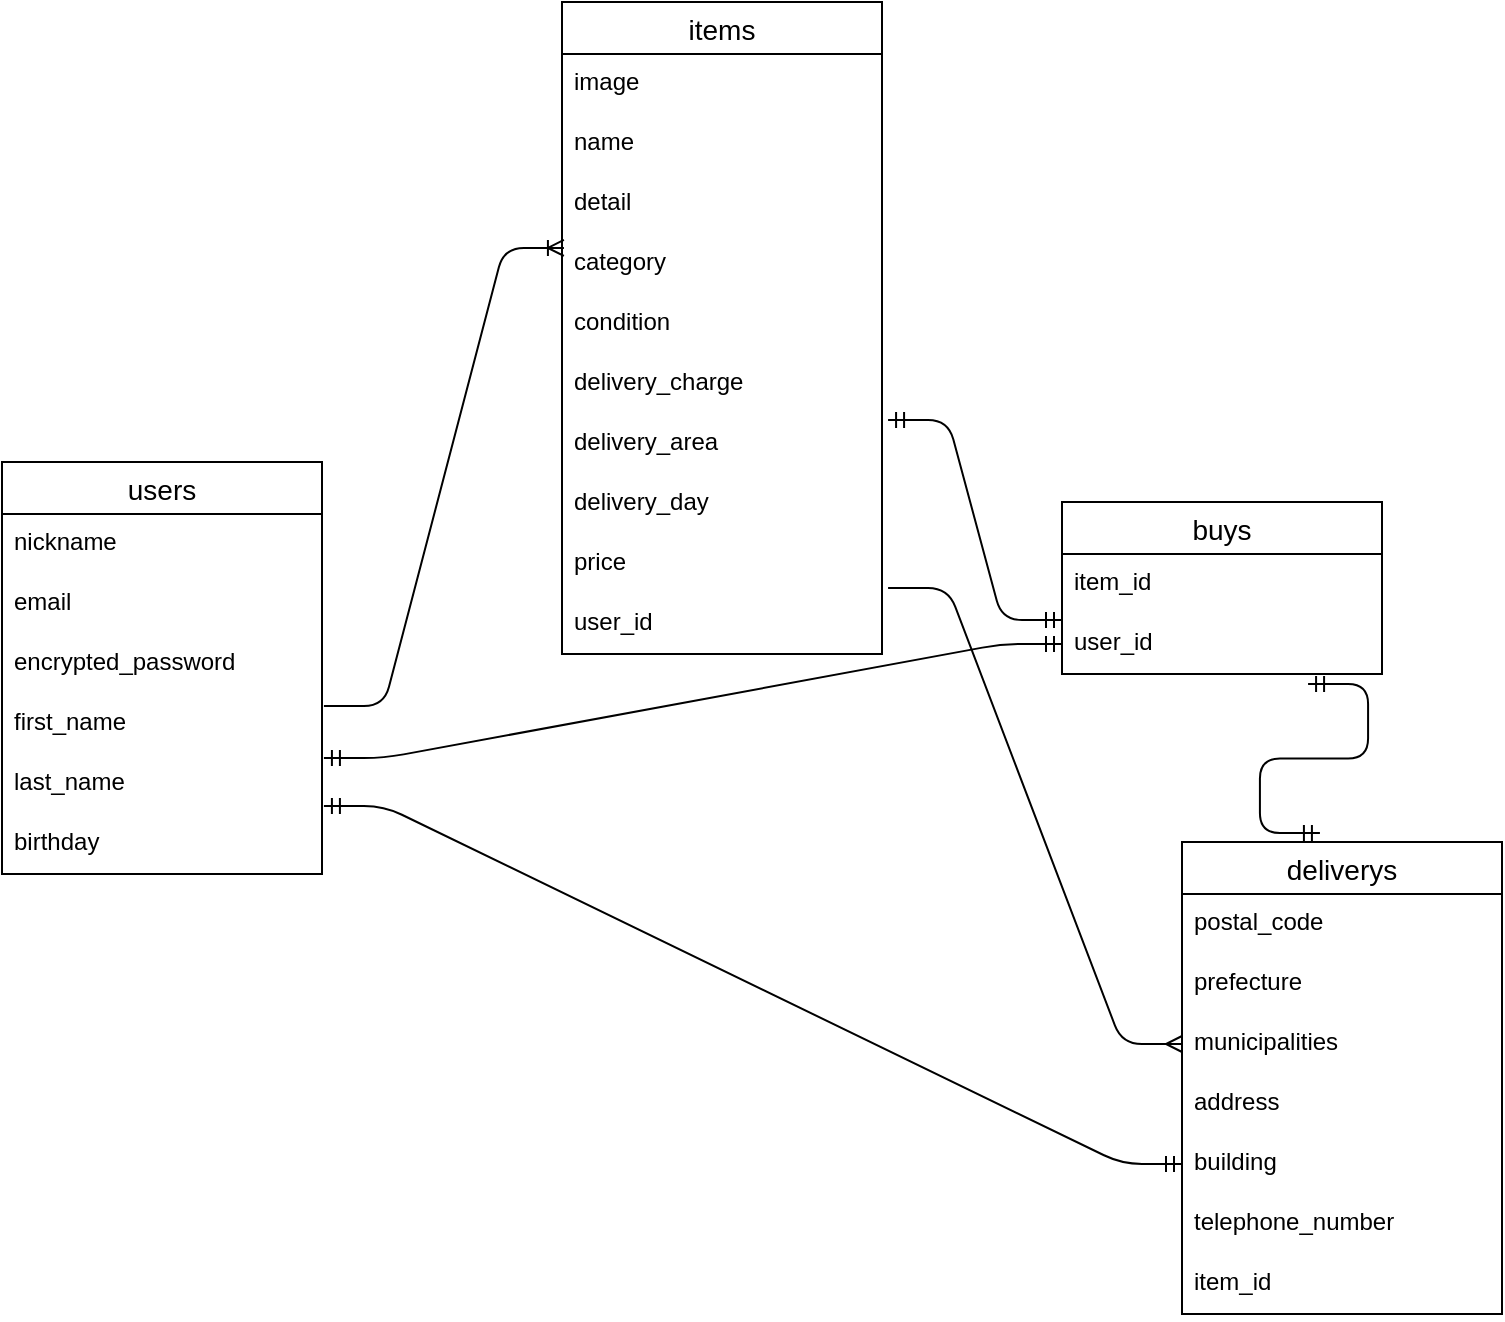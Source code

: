 <mxfile>
    <diagram id="45fqOOBXZiK_ut9zFNRQ" name="ページ1">
        <mxGraphModel dx="2412" dy="665" grid="1" gridSize="10" guides="1" tooltips="1" connect="1" arrows="1" fold="1" page="1" pageScale="1" pageWidth="827" pageHeight="1169" math="0" shadow="0">
            <root>
                <mxCell id="0"/>
                <mxCell id="1" parent="0"/>
                <mxCell id="7" value="users" style="swimlane;fontStyle=0;childLayout=stackLayout;horizontal=1;startSize=26;horizontalStack=0;resizeParent=1;resizeParentMax=0;resizeLast=0;collapsible=1;marginBottom=0;align=center;fontSize=14;" vertex="1" parent="1">
                    <mxGeometry x="-830" y="270" width="160" height="206" as="geometry"/>
                </mxCell>
                <mxCell id="8" value="nickname" style="text;strokeColor=none;fillColor=none;spacingLeft=4;spacingRight=4;overflow=hidden;rotatable=0;points=[[0,0.5],[1,0.5]];portConstraint=eastwest;fontSize=12;" vertex="1" parent="7">
                    <mxGeometry y="26" width="160" height="30" as="geometry"/>
                </mxCell>
                <mxCell id="9" value="email" style="text;strokeColor=none;fillColor=none;spacingLeft=4;spacingRight=4;overflow=hidden;rotatable=0;points=[[0,0.5],[1,0.5]];portConstraint=eastwest;fontSize=12;" vertex="1" parent="7">
                    <mxGeometry y="56" width="160" height="30" as="geometry"/>
                </mxCell>
                <mxCell id="39" value="encrypted_password" style="text;strokeColor=none;fillColor=none;spacingLeft=4;spacingRight=4;overflow=hidden;rotatable=0;points=[[0,0.5],[1,0.5]];portConstraint=eastwest;fontSize=12;" vertex="1" parent="7">
                    <mxGeometry y="86" width="160" height="30" as="geometry"/>
                </mxCell>
                <mxCell id="31" value="first_name&#10;" style="text;strokeColor=none;fillColor=none;spacingLeft=4;spacingRight=4;overflow=hidden;rotatable=0;points=[[0,0.5],[1,0.5]];portConstraint=eastwest;fontSize=12;" vertex="1" parent="7">
                    <mxGeometry y="116" width="160" height="30" as="geometry"/>
                </mxCell>
                <mxCell id="45" value="last_name" style="text;strokeColor=none;fillColor=none;spacingLeft=4;spacingRight=4;overflow=hidden;rotatable=0;points=[[0,0.5],[1,0.5]];portConstraint=eastwest;fontSize=12;" vertex="1" parent="7">
                    <mxGeometry y="146" width="160" height="30" as="geometry"/>
                </mxCell>
                <mxCell id="32" value="birthday" style="text;strokeColor=none;fillColor=none;spacingLeft=4;spacingRight=4;overflow=hidden;rotatable=0;points=[[0,0.5],[1,0.5]];portConstraint=eastwest;fontSize=12;" vertex="1" parent="7">
                    <mxGeometry y="176" width="160" height="30" as="geometry"/>
                </mxCell>
                <mxCell id="11" value="items" style="swimlane;fontStyle=0;childLayout=stackLayout;horizontal=1;startSize=26;horizontalStack=0;resizeParent=1;resizeParentMax=0;resizeLast=0;collapsible=1;marginBottom=0;align=center;fontSize=14;" vertex="1" parent="1">
                    <mxGeometry x="-550" y="40" width="160" height="326" as="geometry"/>
                </mxCell>
                <mxCell id="12" value="image" style="text;strokeColor=none;fillColor=none;spacingLeft=4;spacingRight=4;overflow=hidden;rotatable=0;points=[[0,0.5],[1,0.5]];portConstraint=eastwest;fontSize=12;" vertex="1" parent="11">
                    <mxGeometry y="26" width="160" height="30" as="geometry"/>
                </mxCell>
                <mxCell id="13" value="name" style="text;strokeColor=none;fillColor=none;spacingLeft=4;spacingRight=4;overflow=hidden;rotatable=0;points=[[0,0.5],[1,0.5]];portConstraint=eastwest;fontSize=12;" vertex="1" parent="11">
                    <mxGeometry y="56" width="160" height="30" as="geometry"/>
                </mxCell>
                <mxCell id="14" value="detail" style="text;strokeColor=none;fillColor=none;spacingLeft=4;spacingRight=4;overflow=hidden;rotatable=0;points=[[0,0.5],[1,0.5]];portConstraint=eastwest;fontSize=12;" vertex="1" parent="11">
                    <mxGeometry y="86" width="160" height="30" as="geometry"/>
                </mxCell>
                <mxCell id="40" value="category" style="text;strokeColor=none;fillColor=none;spacingLeft=4;spacingRight=4;overflow=hidden;rotatable=0;points=[[0,0.5],[1,0.5]];portConstraint=eastwest;fontSize=12;" vertex="1" parent="11">
                    <mxGeometry y="116" width="160" height="30" as="geometry"/>
                </mxCell>
                <mxCell id="43" value="condition" style="text;strokeColor=none;fillColor=none;spacingLeft=4;spacingRight=4;overflow=hidden;rotatable=0;points=[[0,0.5],[1,0.5]];portConstraint=eastwest;fontSize=12;" vertex="1" parent="11">
                    <mxGeometry y="146" width="160" height="30" as="geometry"/>
                </mxCell>
                <mxCell id="42" value="delivery_charge" style="text;strokeColor=none;fillColor=none;spacingLeft=4;spacingRight=4;overflow=hidden;rotatable=0;points=[[0,0.5],[1,0.5]];portConstraint=eastwest;fontSize=12;" vertex="1" parent="11">
                    <mxGeometry y="176" width="160" height="30" as="geometry"/>
                </mxCell>
                <mxCell id="44" value="delivery_area" style="text;strokeColor=none;fillColor=none;spacingLeft=4;spacingRight=4;overflow=hidden;rotatable=0;points=[[0,0.5],[1,0.5]];portConstraint=eastwest;fontSize=12;" vertex="1" parent="11">
                    <mxGeometry y="206" width="160" height="30" as="geometry"/>
                </mxCell>
                <mxCell id="41" value="delivery_day" style="text;strokeColor=none;fillColor=none;spacingLeft=4;spacingRight=4;overflow=hidden;rotatable=0;points=[[0,0.5],[1,0.5]];portConstraint=eastwest;fontSize=12;" vertex="1" parent="11">
                    <mxGeometry y="236" width="160" height="30" as="geometry"/>
                </mxCell>
                <mxCell id="37" value="price" style="text;strokeColor=none;fillColor=none;spacingLeft=4;spacingRight=4;overflow=hidden;rotatable=0;points=[[0,0.5],[1,0.5]];portConstraint=eastwest;fontSize=12;" vertex="1" parent="11">
                    <mxGeometry y="266" width="160" height="30" as="geometry"/>
                </mxCell>
                <mxCell id="50" value="user_id" style="text;strokeColor=none;fillColor=none;spacingLeft=4;spacingRight=4;overflow=hidden;rotatable=0;points=[[0,0.5],[1,0.5]];portConstraint=eastwest;fontSize=12;" vertex="1" parent="11">
                    <mxGeometry y="296" width="160" height="30" as="geometry"/>
                </mxCell>
                <mxCell id="15" value="deliverys" style="swimlane;fontStyle=0;childLayout=stackLayout;horizontal=1;startSize=26;horizontalStack=0;resizeParent=1;resizeParentMax=0;resizeLast=0;collapsible=1;marginBottom=0;align=center;fontSize=14;" vertex="1" parent="1">
                    <mxGeometry x="-240" y="460" width="160" height="236" as="geometry"/>
                </mxCell>
                <mxCell id="17" value="postal_code" style="text;strokeColor=none;fillColor=none;spacingLeft=4;spacingRight=4;overflow=hidden;rotatable=0;points=[[0,0.5],[1,0.5]];portConstraint=eastwest;fontSize=12;" vertex="1" parent="15">
                    <mxGeometry y="26" width="160" height="30" as="geometry"/>
                </mxCell>
                <mxCell id="18" value="prefecture" style="text;strokeColor=none;fillColor=none;spacingLeft=4;spacingRight=4;overflow=hidden;rotatable=0;points=[[0,0.5],[1,0.5]];portConstraint=eastwest;fontSize=12;" vertex="1" parent="15">
                    <mxGeometry y="56" width="160" height="30" as="geometry"/>
                </mxCell>
                <mxCell id="47" value="municipalities" style="text;strokeColor=none;fillColor=none;spacingLeft=4;spacingRight=4;overflow=hidden;rotatable=0;points=[[0,0.5],[1,0.5]];portConstraint=eastwest;fontSize=12;" vertex="1" parent="15">
                    <mxGeometry y="86" width="160" height="30" as="geometry"/>
                </mxCell>
                <mxCell id="46" value="address" style="text;strokeColor=none;fillColor=none;spacingLeft=4;spacingRight=4;overflow=hidden;rotatable=0;points=[[0,0.5],[1,0.5]];portConstraint=eastwest;fontSize=12;" vertex="1" parent="15">
                    <mxGeometry y="116" width="160" height="30" as="geometry"/>
                </mxCell>
                <mxCell id="48" value="building" style="text;strokeColor=none;fillColor=none;spacingLeft=4;spacingRight=4;overflow=hidden;rotatable=0;points=[[0,0.5],[1,0.5]];portConstraint=eastwest;fontSize=12;" vertex="1" parent="15">
                    <mxGeometry y="146" width="160" height="30" as="geometry"/>
                </mxCell>
                <mxCell id="49" value="telephone_number" style="text;strokeColor=none;fillColor=none;spacingLeft=4;spacingRight=4;overflow=hidden;rotatable=0;points=[[0,0.5],[1,0.5]];portConstraint=eastwest;fontSize=12;" vertex="1" parent="15">
                    <mxGeometry y="176" width="160" height="30" as="geometry"/>
                </mxCell>
                <mxCell id="68" value="item_id" style="text;strokeColor=none;fillColor=none;spacingLeft=4;spacingRight=4;overflow=hidden;rotatable=0;points=[[0,0.5],[1,0.5]];portConstraint=eastwest;fontSize=12;" vertex="1" parent="15">
                    <mxGeometry y="206" width="160" height="30" as="geometry"/>
                </mxCell>
                <mxCell id="19" value="buys" style="swimlane;fontStyle=0;childLayout=stackLayout;horizontal=1;startSize=26;horizontalStack=0;resizeParent=1;resizeParentMax=0;resizeLast=0;collapsible=1;marginBottom=0;align=center;fontSize=14;" vertex="1" parent="1">
                    <mxGeometry x="-300" y="290" width="160" height="86" as="geometry"/>
                </mxCell>
                <mxCell id="20" value="item_id" style="text;strokeColor=none;fillColor=none;spacingLeft=4;spacingRight=4;overflow=hidden;rotatable=0;points=[[0,0.5],[1,0.5]];portConstraint=eastwest;fontSize=12;" vertex="1" parent="19">
                    <mxGeometry y="26" width="160" height="30" as="geometry"/>
                </mxCell>
                <mxCell id="21" value="user_id" style="text;strokeColor=none;fillColor=none;spacingLeft=4;spacingRight=4;overflow=hidden;rotatable=0;points=[[0,0.5],[1,0.5]];portConstraint=eastwest;fontSize=12;" vertex="1" parent="19">
                    <mxGeometry y="56" width="160" height="30" as="geometry"/>
                </mxCell>
                <mxCell id="58" value="" style="edgeStyle=entityRelationEdgeStyle;fontSize=12;html=1;endArrow=ERoneToMany;targetPerimeterSpacing=3;exitX=1.006;exitY=0.2;exitDx=0;exitDy=0;exitPerimeter=0;entryX=0.006;entryY=0.233;entryDx=0;entryDy=0;entryPerimeter=0;" edge="1" parent="1" source="31" target="40">
                    <mxGeometry width="100" height="100" relative="1" as="geometry">
                        <mxPoint x="-500" y="390" as="sourcePoint"/>
                        <mxPoint x="-460" y="162" as="targetPoint"/>
                    </mxGeometry>
                </mxCell>
                <mxCell id="62" value="" style="edgeStyle=entityRelationEdgeStyle;fontSize=12;html=1;endArrow=ERmandOne;startArrow=ERmandOne;targetPerimeterSpacing=0;strokeWidth=1;elbow=vertical;exitX=1.019;exitY=0.1;exitDx=0;exitDy=0;exitPerimeter=0;entryX=0;entryY=0.1;entryDx=0;entryDy=0;entryPerimeter=0;" edge="1" parent="1" source="44" target="21">
                    <mxGeometry width="100" height="100" relative="1" as="geometry">
                        <mxPoint x="-270" y="280" as="sourcePoint"/>
                        <mxPoint x="-340" y="279" as="targetPoint"/>
                    </mxGeometry>
                </mxCell>
                <mxCell id="64" value="" style="edgeStyle=entityRelationEdgeStyle;fontSize=12;html=1;endArrow=ERmany;targetPerimeterSpacing=0;strokeWidth=1;elbow=vertical;exitX=1.019;exitY=-0.1;exitDx=0;exitDy=0;exitPerimeter=0;entryX=0;entryY=0.5;entryDx=0;entryDy=0;" edge="1" parent="1" source="50" target="47">
                    <mxGeometry width="100" height="100" relative="1" as="geometry">
                        <mxPoint x="-430" y="550" as="sourcePoint"/>
                        <mxPoint x="-350" y="480" as="targetPoint"/>
                    </mxGeometry>
                </mxCell>
                <mxCell id="65" value="" style="edgeStyle=entityRelationEdgeStyle;fontSize=12;html=1;endArrow=ERmandOne;startArrow=ERmandOne;targetPerimeterSpacing=0;strokeWidth=1;elbow=vertical;entryX=0;entryY=0.5;entryDx=0;entryDy=0;exitX=1.006;exitY=0.867;exitDx=0;exitDy=0;exitPerimeter=0;" edge="1" parent="1" source="45" target="48">
                    <mxGeometry width="100" height="100" relative="1" as="geometry">
                        <mxPoint x="-490" y="390" as="sourcePoint"/>
                        <mxPoint x="-390" y="290" as="targetPoint"/>
                    </mxGeometry>
                </mxCell>
                <mxCell id="66" value="" style="edgeStyle=entityRelationEdgeStyle;fontSize=12;html=1;endArrow=ERmandOne;startArrow=ERmandOne;targetPerimeterSpacing=0;strokeWidth=1;elbow=vertical;entryX=0.769;entryY=1.167;entryDx=0;entryDy=0;entryPerimeter=0;exitX=0.431;exitY=-0.019;exitDx=0;exitDy=0;exitPerimeter=0;" edge="1" parent="1" source="15" target="21">
                    <mxGeometry width="100" height="100" relative="1" as="geometry">
                        <mxPoint x="-490" y="390" as="sourcePoint"/>
                        <mxPoint x="-390" y="290" as="targetPoint"/>
                    </mxGeometry>
                </mxCell>
                <mxCell id="69" value="" style="edgeStyle=entityRelationEdgeStyle;fontSize=12;html=1;endArrow=ERmandOne;startArrow=ERmandOne;targetPerimeterSpacing=0;strokeWidth=1;elbow=vertical;exitX=1.006;exitY=0.067;exitDx=0;exitDy=0;exitPerimeter=0;" edge="1" parent="1" source="45" target="21">
                    <mxGeometry width="100" height="100" relative="1" as="geometry">
                        <mxPoint x="-500" y="430" as="sourcePoint"/>
                        <mxPoint x="-240" y="214" as="targetPoint"/>
                    </mxGeometry>
                </mxCell>
            </root>
        </mxGraphModel>
    </diagram>
</mxfile>